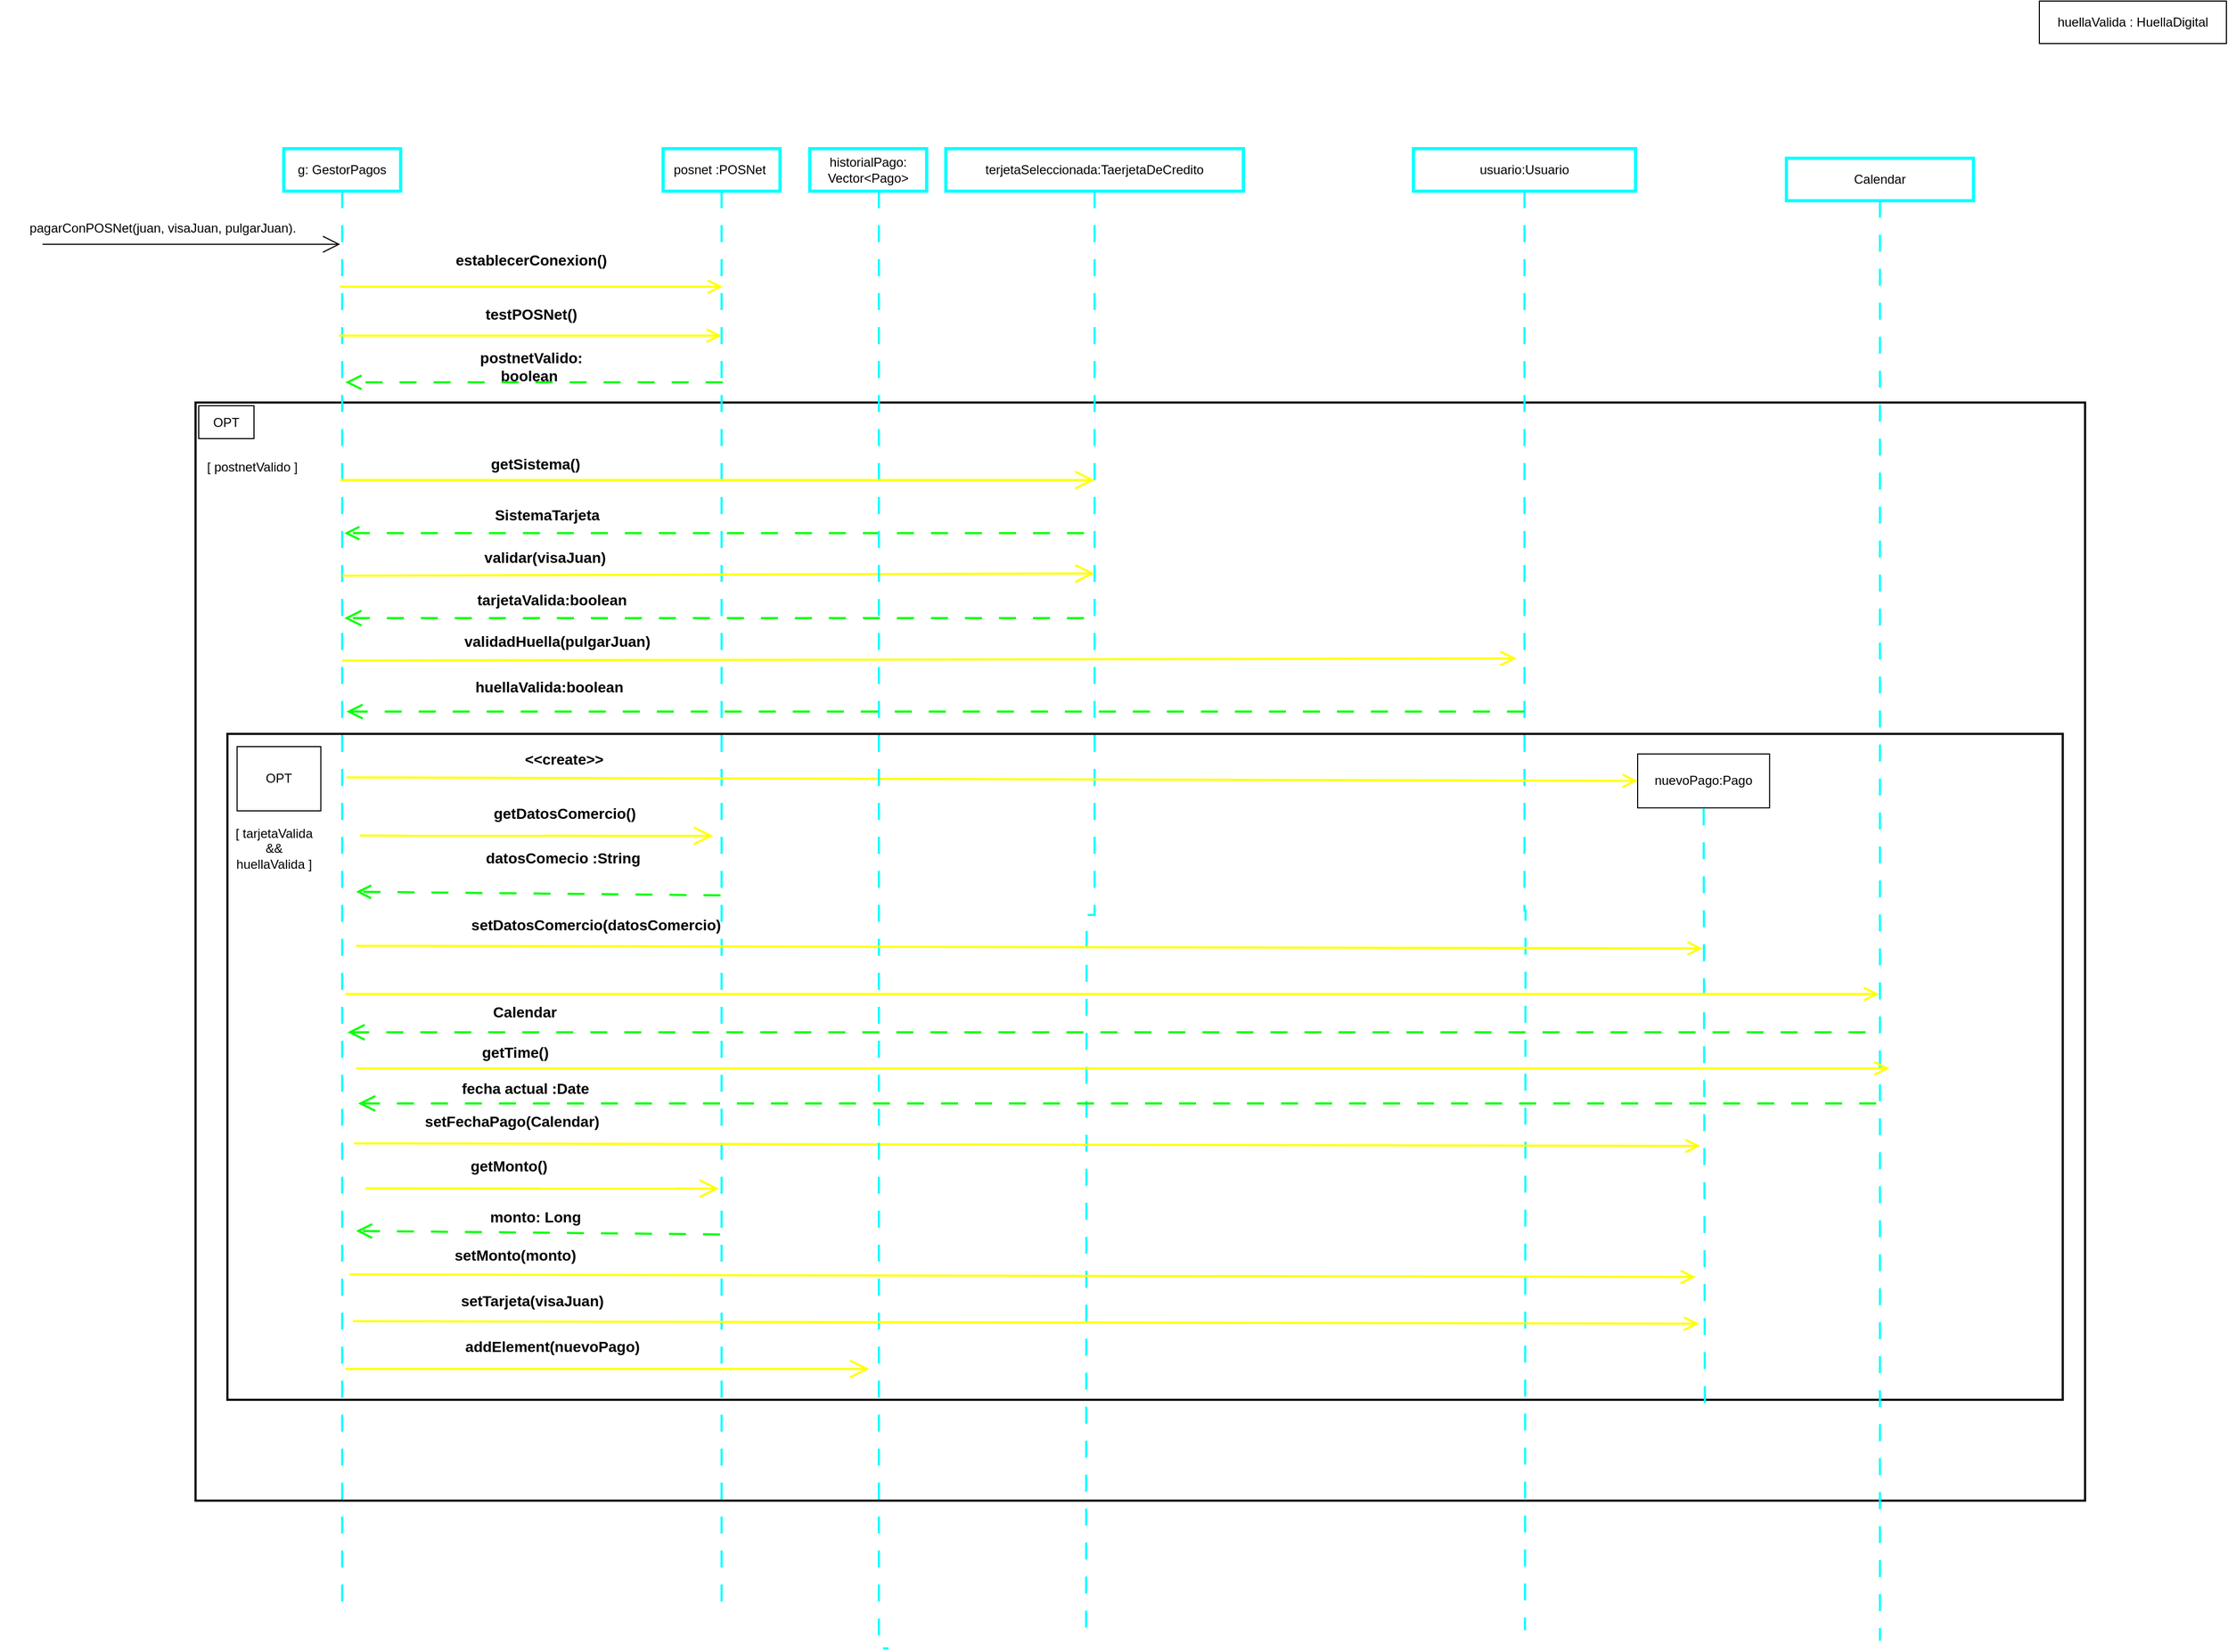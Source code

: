 <mxfile version="24.4.8" type="device">
  <diagram name="Página-1" id="nRb-i9vkuFJ8Q3hu8tPA">
    <mxGraphModel dx="2206" dy="1375" grid="0" gridSize="10" guides="1" tooltips="1" connect="1" arrows="1" fold="1" page="1" pageScale="1" pageWidth="827" pageHeight="1169" math="0" shadow="0">
      <root>
        <mxCell id="0" />
        <mxCell id="1" parent="0" />
        <mxCell id="_12dW9ocviOLbnPMZnDN-18" value="" style="rounded=0;whiteSpace=wrap;html=1;fillColor=none;strokeWidth=2;movable=1;resizable=1;rotatable=1;deletable=1;editable=1;locked=0;connectable=1;" vertex="1" parent="1">
          <mxGeometry x="184" y="399" width="1778" height="1034" as="geometry" />
        </mxCell>
        <mxCell id="_12dW9ocviOLbnPMZnDN-82" value="" style="rounded=0;whiteSpace=wrap;html=1;strokeWidth=2;fillColor=none;" vertex="1" parent="1">
          <mxGeometry x="214" y="711" width="1727" height="627" as="geometry" />
        </mxCell>
        <mxCell id="_12dW9ocviOLbnPMZnDN-280" value="" style="rounded=0;whiteSpace=wrap;html=1;strokeWidth=2;fillColor=none;" vertex="1" parent="1">
          <mxGeometry x="214" y="711" width="1727" height="627" as="geometry" />
        </mxCell>
        <mxCell id="_12dW9ocviOLbnPMZnDN-10" style="edgeStyle=orthogonalEdgeStyle;rounded=0;orthogonalLoop=1;jettySize=auto;html=1;endArrow=none;endFill=0;dashed=1;dashPattern=8 8;strokeWidth=2;strokeColor=#00FFFF;" edge="1" parent="1" source="_12dW9ocviOLbnPMZnDN-2">
          <mxGeometry relative="1" as="geometry">
            <mxPoint x="322" y="1533" as="targetPoint" />
          </mxGeometry>
        </mxCell>
        <mxCell id="_12dW9ocviOLbnPMZnDN-2" value="g: GestorPagos" style="html=1;whiteSpace=wrap;strokeColor=#00FFFF;strokeWidth=3;" vertex="1" parent="1">
          <mxGeometry x="267" y="160" width="110" height="40" as="geometry" />
        </mxCell>
        <mxCell id="_12dW9ocviOLbnPMZnDN-5" value="" style="endArrow=open;html=1;rounded=0;endFill=0;endSize=14;" edge="1" parent="1">
          <mxGeometry width="50" height="50" relative="1" as="geometry">
            <mxPoint x="40" y="250" as="sourcePoint" />
            <mxPoint x="320" y="250" as="targetPoint" />
          </mxGeometry>
        </mxCell>
        <mxCell id="_12dW9ocviOLbnPMZnDN-6" value="pagarConPOSNet(juan, visaJuan, pulgarJuan).&amp;nbsp;" style="text;html=1;align=center;verticalAlign=middle;whiteSpace=wrap;rounded=0;" vertex="1" parent="1">
          <mxGeometry y="220" width="310" height="30" as="geometry" />
        </mxCell>
        <mxCell id="_12dW9ocviOLbnPMZnDN-11" style="edgeStyle=orthogonalEdgeStyle;rounded=0;orthogonalLoop=1;jettySize=auto;html=1;endArrow=none;endFill=0;dashed=1;dashPattern=8 8;strokeWidth=2;strokeColor=#00FFFF;" edge="1" parent="1" source="_12dW9ocviOLbnPMZnDN-7">
          <mxGeometry relative="1" as="geometry">
            <mxPoint x="679" y="1536" as="targetPoint" />
          </mxGeometry>
        </mxCell>
        <mxCell id="_12dW9ocviOLbnPMZnDN-7" value="posnet :POSNet&amp;nbsp;" style="html=1;whiteSpace=wrap;strokeColor=#00FFFF;strokeWidth=3;" vertex="1" parent="1">
          <mxGeometry x="624" y="160" width="110" height="40" as="geometry" />
        </mxCell>
        <mxCell id="_12dW9ocviOLbnPMZnDN-12" value="" style="endArrow=open;rounded=0;strokeWidth=2;endFill=0;endSize=10;strokeColor=#FFFF00;" edge="1" parent="1">
          <mxGeometry width="50" height="50" relative="1" as="geometry">
            <mxPoint x="320" y="290" as="sourcePoint" />
            <mxPoint x="680" y="290" as="targetPoint" />
          </mxGeometry>
        </mxCell>
        <mxCell id="_12dW9ocviOLbnPMZnDN-13" value="establecerConexion()" style="text;html=1;align=center;verticalAlign=middle;whiteSpace=wrap;rounded=0;fontSize=14;fontStyle=1" vertex="1" parent="1">
          <mxGeometry x="420" y="250" width="160" height="30" as="geometry" />
        </mxCell>
        <mxCell id="_12dW9ocviOLbnPMZnDN-14" value="" style="endArrow=open;rounded=0;strokeWidth=2;endFill=0;endSize=10;strokeColor=#FFFF00;" edge="1" parent="1">
          <mxGeometry width="50" height="50" relative="1" as="geometry">
            <mxPoint x="319" y="336" as="sourcePoint" />
            <mxPoint x="679" y="336" as="targetPoint" />
          </mxGeometry>
        </mxCell>
        <mxCell id="_12dW9ocviOLbnPMZnDN-15" value="testPOSNet()" style="text;html=1;align=center;verticalAlign=middle;whiteSpace=wrap;rounded=0;fontSize=14;fontStyle=1" vertex="1" parent="1">
          <mxGeometry x="420" y="301" width="160" height="30" as="geometry" />
        </mxCell>
        <mxCell id="_12dW9ocviOLbnPMZnDN-16" value="" style="endArrow=open;rounded=0;dashed=1;dashPattern=8 8;strokeWidth=2;endFill=0;endSize=11;strokeColor=#00FF00;" edge="1" parent="1">
          <mxGeometry width="50" height="50" relative="1" as="geometry">
            <mxPoint x="680" y="380" as="sourcePoint" />
            <mxPoint x="325" y="380" as="targetPoint" />
          </mxGeometry>
        </mxCell>
        <mxCell id="_12dW9ocviOLbnPMZnDN-17" value="postnetValido: boolean&amp;nbsp;" style="text;html=1;align=center;verticalAlign=middle;whiteSpace=wrap;rounded=0;fontSize=14;fontStyle=1" vertex="1" parent="1">
          <mxGeometry x="430" y="350" width="140" height="30" as="geometry" />
        </mxCell>
        <mxCell id="_12dW9ocviOLbnPMZnDN-23" style="edgeStyle=orthogonalEdgeStyle;rounded=0;orthogonalLoop=1;jettySize=auto;html=1;dashed=1;dashPattern=8 8;endArrow=none;endFill=0;strokeWidth=2;strokeColor=#00FFFF;" edge="1" parent="1" source="_12dW9ocviOLbnPMZnDN-22">
          <mxGeometry relative="1" as="geometry">
            <mxPoint x="1022" y="1563" as="targetPoint" />
          </mxGeometry>
        </mxCell>
        <mxCell id="_12dW9ocviOLbnPMZnDN-22" value="terjetaSeleccionada:TaerjetaDeCredito" style="html=1;whiteSpace=wrap;strokeColor=#00FFFF;strokeWidth=3;" vertex="1" parent="1">
          <mxGeometry x="890" y="160" width="280" height="40" as="geometry" />
        </mxCell>
        <mxCell id="_12dW9ocviOLbnPMZnDN-40" value="" style="endArrow=open;rounded=0;dashed=1;dashPattern=8 8;strokeWidth=2;endFill=0;endSize=10;strokeColor=#00FF00;" edge="1" parent="1">
          <mxGeometry width="50" height="50" relative="1" as="geometry">
            <mxPoint x="1020" y="522" as="sourcePoint" />
            <mxPoint x="324" y="522" as="targetPoint" />
          </mxGeometry>
        </mxCell>
        <mxCell id="_12dW9ocviOLbnPMZnDN-43" value="" style="endArrow=open;rounded=0;strokeWidth=2;endFill=0;endSize=14;strokeColor=#FFFF00;" edge="1" parent="1">
          <mxGeometry width="50" height="50" relative="1" as="geometry">
            <mxPoint x="322" y="562" as="sourcePoint" />
            <mxPoint x="1030" y="560" as="targetPoint" />
          </mxGeometry>
        </mxCell>
        <mxCell id="_12dW9ocviOLbnPMZnDN-49" style="edgeStyle=orthogonalEdgeStyle;rounded=0;orthogonalLoop=1;jettySize=auto;html=1;endArrow=none;endFill=0;dashed=1;dashPattern=8 8;strokeWidth=2;strokeColor=#00FFFF;" edge="1" parent="1" source="_12dW9ocviOLbnPMZnDN-47">
          <mxGeometry relative="1" as="geometry">
            <mxPoint x="1435" y="1555" as="targetPoint" />
          </mxGeometry>
        </mxCell>
        <mxCell id="_12dW9ocviOLbnPMZnDN-47" value="usuario:Usuario" style="html=1;whiteSpace=wrap;strokeColor=#00FFFF;strokeWidth=3;" vertex="1" parent="1">
          <mxGeometry x="1330" y="160" width="209" height="40" as="geometry" />
        </mxCell>
        <mxCell id="_12dW9ocviOLbnPMZnDN-48" value="huellaValida :&amp;nbsp;HuellaDigital" style="html=1;whiteSpace=wrap;" vertex="1" parent="1">
          <mxGeometry x="1919" y="21" width="176" height="40" as="geometry" />
        </mxCell>
        <mxCell id="_12dW9ocviOLbnPMZnDN-89" value="" style="endArrow=open;rounded=0;strokeWidth=2;entryX=0;entryY=0.5;entryDx=0;entryDy=0;endFill=0;endSize=10;strokeColor=#FFFF00;" edge="1" parent="1" target="_12dW9ocviOLbnPMZnDN-87">
          <mxGeometry width="50" height="50" relative="1" as="geometry">
            <mxPoint x="326" y="752" as="sourcePoint" />
            <mxPoint x="1431" y="750" as="targetPoint" />
          </mxGeometry>
        </mxCell>
        <mxCell id="_12dW9ocviOLbnPMZnDN-106" style="edgeStyle=orthogonalEdgeStyle;rounded=0;orthogonalLoop=1;jettySize=auto;html=1;dashed=1;dashPattern=8 8;endArrow=none;endFill=0;strokeWidth=2;strokeColor=#00FFFF;" edge="1" parent="1" source="_12dW9ocviOLbnPMZnDN-105">
          <mxGeometry relative="1" as="geometry">
            <mxPoint x="1769" y="1565" as="targetPoint" />
          </mxGeometry>
        </mxCell>
        <mxCell id="_12dW9ocviOLbnPMZnDN-105" value="Calendar" style="html=1;whiteSpace=wrap;strokeColor=#00FFFF;strokeWidth=3;" vertex="1" parent="1">
          <mxGeometry x="1681" y="169" width="176" height="40" as="geometry" />
        </mxCell>
        <mxCell id="_12dW9ocviOLbnPMZnDN-143" value="" style="endArrow=none;rounded=0;strokeWidth=2;endFill=0;endSize=10;startArrow=open;startFill=0;startSize=12;dashed=1;dashPattern=8 8;strokeColor=#00FF00;" edge="1" parent="1">
          <mxGeometry width="50" height="50" relative="1" as="geometry">
            <mxPoint x="326.997" y="991.998" as="sourcePoint" />
            <mxPoint x="1770" y="992" as="targetPoint" />
          </mxGeometry>
        </mxCell>
        <mxCell id="_12dW9ocviOLbnPMZnDN-147" value="" style="endArrow=open;rounded=0;strokeWidth=2;endFill=0;endSize=10;strokeColor=#FFFF00;" edge="1" parent="1">
          <mxGeometry width="50" height="50" relative="1" as="geometry">
            <mxPoint x="334.997" y="1025.998" as="sourcePoint" />
            <mxPoint x="1778" y="1026" as="targetPoint" />
          </mxGeometry>
        </mxCell>
        <mxCell id="_12dW9ocviOLbnPMZnDN-179" value="" style="endArrow=none;rounded=0;strokeWidth=2;endFill=0;endSize=10;startArrow=open;startFill=0;startSize=12;dashed=1;dashPattern=8 8;strokeColor=#00FF00;" edge="1" parent="1">
          <mxGeometry width="50" height="50" relative="1" as="geometry">
            <mxPoint x="336.997" y="1058.998" as="sourcePoint" />
            <mxPoint x="1780" y="1059" as="targetPoint" />
          </mxGeometry>
        </mxCell>
        <mxCell id="_12dW9ocviOLbnPMZnDN-214" value="" style="endArrow=open;rounded=0;strokeWidth=2;endFill=0;endSize=10;strokeColor=#FFFF00;" edge="1" parent="1">
          <mxGeometry width="50" height="50" relative="1" as="geometry">
            <mxPoint x="333.177" y="1096.568" as="sourcePoint" />
            <mxPoint x="1600" y="1099" as="targetPoint" />
          </mxGeometry>
        </mxCell>
        <mxCell id="_12dW9ocviOLbnPMZnDN-271" style="edgeStyle=orthogonalEdgeStyle;rounded=0;orthogonalLoop=1;jettySize=auto;html=1;endArrow=none;endFill=0;dashed=1;dashPattern=8 8;strokeWidth=2;strokeColor=#00FFFF;" edge="1" parent="1">
          <mxGeometry relative="1" as="geometry">
            <mxPoint x="835.96" y="1572.087" as="targetPoint" />
            <mxPoint x="827.003" y="200" as="sourcePoint" />
            <Array as="points">
              <mxPoint x="826.96" y="1572" />
            </Array>
          </mxGeometry>
        </mxCell>
        <mxCell id="_12dW9ocviOLbnPMZnDN-269" value="historialPago:&lt;div&gt;Vector&amp;lt;Pago&amp;gt;&lt;br&gt;&lt;/div&gt;" style="html=1;whiteSpace=wrap;strokeColor=#00FFFF;strokeWidth=3;" vertex="1" parent="1">
          <mxGeometry x="762" y="160" width="110" height="40" as="geometry" />
        </mxCell>
        <mxCell id="_12dW9ocviOLbnPMZnDN-19" value="OPT" style="rounded=0;whiteSpace=wrap;html=1;" vertex="1" parent="1">
          <mxGeometry x="187" y="402" width="52" height="31" as="geometry" />
        </mxCell>
        <mxCell id="_12dW9ocviOLbnPMZnDN-28" value="" style="endArrow=open;rounded=0;strokeWidth=2;endFill=0;endSize=14;strokeColor=#FFFF00;" edge="1" parent="1">
          <mxGeometry width="50" height="50" relative="1" as="geometry">
            <mxPoint x="320" y="472" as="sourcePoint" />
            <mxPoint x="1030" y="472" as="targetPoint" />
          </mxGeometry>
        </mxCell>
        <mxCell id="_12dW9ocviOLbnPMZnDN-21" value="[ postnetValido ]" style="text;html=1;align=center;verticalAlign=middle;whiteSpace=wrap;rounded=0;" vertex="1" parent="1">
          <mxGeometry x="165" y="440" width="145" height="40" as="geometry" />
        </mxCell>
        <mxCell id="_12dW9ocviOLbnPMZnDN-35" value="getSistema()" style="text;html=1;align=center;verticalAlign=middle;whiteSpace=wrap;rounded=0;fontSize=14;fontStyle=1" vertex="1" parent="1">
          <mxGeometry x="414" y="442" width="180" height="30" as="geometry" />
        </mxCell>
        <mxCell id="_12dW9ocviOLbnPMZnDN-41" value="SistemaTarjeta" style="text;html=1;align=center;verticalAlign=middle;whiteSpace=wrap;rounded=0;fontSize=14;fontStyle=1" vertex="1" parent="1">
          <mxGeometry x="465" y="490" width="100" height="30" as="geometry" />
        </mxCell>
        <mxCell id="_12dW9ocviOLbnPMZnDN-46" value="validar(visaJuan)" style="text;html=1;align=center;verticalAlign=middle;whiteSpace=wrap;rounded=0;fontSize=14;fontStyle=1" vertex="1" parent="1">
          <mxGeometry x="423" y="530" width="180" height="30" as="geometry" />
        </mxCell>
        <mxCell id="_12dW9ocviOLbnPMZnDN-50" value="" style="endArrow=open;rounded=0;strokeWidth=2;endFill=0;endSize=11;strokeColor=#FFFF00;" edge="1" parent="1">
          <mxGeometry width="50" height="50" relative="1" as="geometry">
            <mxPoint x="322" y="642" as="sourcePoint" />
            <mxPoint x="1427" y="640" as="targetPoint" />
          </mxGeometry>
        </mxCell>
        <mxCell id="_12dW9ocviOLbnPMZnDN-51" value="" style="endArrow=open;rounded=0;dashed=1;dashPattern=8 8;strokeWidth=2;endFill=0;endSize=12;strokeColor=#00FF00;" edge="1" parent="1">
          <mxGeometry width="50" height="50" relative="1" as="geometry">
            <mxPoint x="1020" y="602" as="sourcePoint" />
            <mxPoint x="324" y="602" as="targetPoint" />
          </mxGeometry>
        </mxCell>
        <mxCell id="_12dW9ocviOLbnPMZnDN-52" value="tarjetaValida:boolean" style="text;html=1;align=center;verticalAlign=middle;whiteSpace=wrap;rounded=0;fontSize=14;fontStyle=1" vertex="1" parent="1">
          <mxGeometry x="458" y="569.5" width="123" height="31.5" as="geometry" />
        </mxCell>
        <mxCell id="_12dW9ocviOLbnPMZnDN-53" value="validadHuella(pulgarJuan)" style="text;html=1;align=center;verticalAlign=middle;whiteSpace=wrap;rounded=0;fontSize=14;fontStyle=1" vertex="1" parent="1">
          <mxGeometry x="446" y="611" width="157" height="26" as="geometry" />
        </mxCell>
        <mxCell id="_12dW9ocviOLbnPMZnDN-80" value="" style="endArrow=open;rounded=0;dashed=1;dashPattern=8 8;strokeWidth=2;endFill=0;endSize=11;strokeColor=#00FF00;" edge="1" parent="1">
          <mxGeometry width="50" height="50" relative="1" as="geometry">
            <mxPoint x="1434" y="690" as="sourcePoint" />
            <mxPoint x="326" y="690" as="targetPoint" />
          </mxGeometry>
        </mxCell>
        <mxCell id="_12dW9ocviOLbnPMZnDN-81" value="huellaValida:boolean" style="text;html=1;align=center;verticalAlign=middle;whiteSpace=wrap;rounded=0;fontSize=14;fontStyle=1" vertex="1" parent="1">
          <mxGeometry x="440" y="651" width="154" height="32" as="geometry" />
        </mxCell>
        <mxCell id="_12dW9ocviOLbnPMZnDN-83" value="OPT" style="rounded=0;whiteSpace=wrap;html=1;" vertex="1" parent="1">
          <mxGeometry x="223.11" y="723" width="78.776" height="60.5" as="geometry" />
        </mxCell>
        <mxCell id="_12dW9ocviOLbnPMZnDN-85" value="[ tarjetaValida &amp;amp;&amp;amp;&lt;div&gt;huellaValida ]&lt;/div&gt;" style="text;html=1;align=center;verticalAlign=middle;whiteSpace=wrap;rounded=0;" vertex="1" parent="1">
          <mxGeometry x="219" y="777" width="78.06" height="83.33" as="geometry" />
        </mxCell>
        <mxCell id="_12dW9ocviOLbnPMZnDN-87" value="nuevoPago:Pago" style="html=1;whiteSpace=wrap;" vertex="1" parent="1">
          <mxGeometry x="1541.005" y="729.919" width="124.149" height="50.75" as="geometry" />
        </mxCell>
        <mxCell id="_12dW9ocviOLbnPMZnDN-91" value="&amp;lt;&amp;lt;create&amp;gt;&amp;gt;" style="text;html=1;align=center;verticalAlign=middle;whiteSpace=wrap;rounded=0;fontSize=14;fontStyle=1" vertex="1" parent="1">
          <mxGeometry x="480.959" y="708.008" width="100.445" height="53.167" as="geometry" />
        </mxCell>
        <mxCell id="_12dW9ocviOLbnPMZnDN-93" value="" style="endArrow=none;html=1;rounded=0;dashed=1;dashPattern=8 8;strokeWidth=2;exitX=0.805;exitY=1.005;exitDx=0;exitDy=0;exitPerimeter=0;strokeColor=#00FFFF;" edge="1" parent="1" source="_12dW9ocviOLbnPMZnDN-82" target="_12dW9ocviOLbnPMZnDN-87">
          <mxGeometry width="50" height="50" relative="1" as="geometry">
            <mxPoint x="1605" y="1175" as="sourcePoint" />
            <mxPoint x="1777.354" y="934.667" as="targetPoint" />
          </mxGeometry>
        </mxCell>
        <mxCell id="_12dW9ocviOLbnPMZnDN-96" value="" style="endArrow=open;rounded=0;strokeWidth=2;endFill=0;endSize=14;strokeColor=#FFFF00;" edge="1" parent="1">
          <mxGeometry width="50" height="50" relative="1" as="geometry">
            <mxPoint x="338.562" y="806.797" as="sourcePoint" />
            <mxPoint x="671" y="807" as="targetPoint" />
          </mxGeometry>
        </mxCell>
        <mxCell id="_12dW9ocviOLbnPMZnDN-98" value="getDatosComercio()" style="text;html=1;align=center;verticalAlign=middle;whiteSpace=wrap;rounded=0;fontSize=14;fontStyle=1" vertex="1" parent="1">
          <mxGeometry x="427.912" y="756.898" width="206.532" height="58.667" as="geometry" />
        </mxCell>
        <mxCell id="_12dW9ocviOLbnPMZnDN-99" value="" style="endArrow=open;rounded=0;dashed=1;dashPattern=8 8;strokeWidth=2;endFill=0;endSize=10;strokeColor=#00FF00;" edge="1" parent="1">
          <mxGeometry width="50" height="50" relative="1" as="geometry">
            <mxPoint x="678" y="863" as="sourcePoint" />
            <mxPoint x="335.016" y="859.676" as="targetPoint" />
          </mxGeometry>
        </mxCell>
        <mxCell id="_12dW9ocviOLbnPMZnDN-102" value="&amp;nbsp;datosComecio :String" style="text;html=1;align=center;verticalAlign=middle;whiteSpace=wrap;rounded=0;fontSize=14;fontStyle=1" vertex="1" parent="1">
          <mxGeometry x="449.312" y="800.804" width="158.003" height="55.0" as="geometry" />
        </mxCell>
        <mxCell id="_12dW9ocviOLbnPMZnDN-103" value="" style="endArrow=open;rounded=0;strokeWidth=2;endFill=0;endSize=10;strokeColor=#FFFF00;" edge="1" parent="1">
          <mxGeometry width="50" height="50" relative="1" as="geometry">
            <mxPoint x="335.177" y="910.568" as="sourcePoint" />
            <mxPoint x="1602" y="913" as="targetPoint" />
          </mxGeometry>
        </mxCell>
        <mxCell id="_12dW9ocviOLbnPMZnDN-104" value="setDatosComercio(datosComercio)" style="text;html=1;align=center;verticalAlign=middle;whiteSpace=wrap;rounded=0;fontSize=14;fontStyle=1" vertex="1" parent="1">
          <mxGeometry x="435.753" y="875.644" width="249.744" height="29.935" as="geometry" />
        </mxCell>
        <mxCell id="_12dW9ocviOLbnPMZnDN-109" value="" style="endArrow=open;rounded=0;strokeWidth=2;endFill=0;endSize=10;strokeColor=#FFFF00;" edge="1" parent="1">
          <mxGeometry width="50" height="50" relative="1" as="geometry">
            <mxPoint x="324.997" y="955.998" as="sourcePoint" />
            <mxPoint x="1768" y="956" as="targetPoint" />
          </mxGeometry>
        </mxCell>
        <mxCell id="_12dW9ocviOLbnPMZnDN-141" value="&lt;font color=&quot;#ffffff&quot; style=&quot;font-size: 14px;&quot;&gt;getInstance().&lt;/font&gt;" style="text;html=1;align=center;verticalAlign=middle;whiteSpace=wrap;rounded=0;fillColor=none;fontSize=14;fontStyle=1" vertex="1" parent="1">
          <mxGeometry x="452" y="921.83" width="122" height="24" as="geometry" />
        </mxCell>
        <mxCell id="_12dW9ocviOLbnPMZnDN-145" value="Calendar" style="text;html=1;align=center;verticalAlign=middle;whiteSpace=wrap;rounded=0;fontSize=14;fontStyle=1" vertex="1" parent="1">
          <mxGeometry x="464" y="958" width="60" height="30" as="geometry" />
        </mxCell>
        <mxCell id="_12dW9ocviOLbnPMZnDN-178" value="getTime()" style="text;html=1;align=center;verticalAlign=middle;whiteSpace=wrap;rounded=0;fontSize=14;fontStyle=1" vertex="1" parent="1">
          <mxGeometry x="455" y="996" width="60" height="30" as="geometry" />
        </mxCell>
        <mxCell id="_12dW9ocviOLbnPMZnDN-180" value="fecha actual :Date" style="text;html=1;align=center;verticalAlign=middle;whiteSpace=wrap;rounded=0;fontSize=14;fontStyle=1" vertex="1" parent="1">
          <mxGeometry x="424.5" y="1041" width="139" height="8" as="geometry" />
        </mxCell>
        <mxCell id="_12dW9ocviOLbnPMZnDN-216" value="setFechaPago(Calendar)" style="text;html=1;align=center;verticalAlign=middle;whiteSpace=wrap;rounded=0;fontSize=14;fontStyle=1" vertex="1" parent="1">
          <mxGeometry x="452" y="1061" width="60" height="30" as="geometry" />
        </mxCell>
        <mxCell id="_12dW9ocviOLbnPMZnDN-219" value="" style="endArrow=open;rounded=0;strokeWidth=2;endFill=0;endSize=14;strokeColor=#FFFF00;" edge="1" parent="1">
          <mxGeometry width="50" height="50" relative="1" as="geometry">
            <mxPoint x="344.002" y="1138.997" as="sourcePoint" />
            <mxPoint x="676.44" y="1139.2" as="targetPoint" />
          </mxGeometry>
        </mxCell>
        <mxCell id="_12dW9ocviOLbnPMZnDN-220" value="getMonto()" style="text;html=1;align=center;verticalAlign=middle;whiteSpace=wrap;rounded=0;fontSize=14;fontStyle=1" vertex="1" parent="1">
          <mxGeometry x="449" y="1103" width="60" height="30" as="geometry" />
        </mxCell>
        <mxCell id="_12dW9ocviOLbnPMZnDN-259" value="" style="endArrow=open;rounded=0;dashed=1;dashPattern=8 8;strokeWidth=2;endSize=11;endFill=0;strokeColor=#00FF00;" edge="1" parent="1">
          <mxGeometry width="50" height="50" relative="1" as="geometry">
            <mxPoint x="677.49" y="1182.32" as="sourcePoint" />
            <mxPoint x="335" y="1179" as="targetPoint" />
          </mxGeometry>
        </mxCell>
        <mxCell id="_12dW9ocviOLbnPMZnDN-260" value="monto: Long" style="text;html=1;align=center;verticalAlign=middle;whiteSpace=wrap;rounded=0;fontSize=14;fontStyle=1" vertex="1" parent="1">
          <mxGeometry x="446" y="1151" width="116" height="30" as="geometry" />
        </mxCell>
        <mxCell id="_12dW9ocviOLbnPMZnDN-261" value="" style="endArrow=open;rounded=0;strokeWidth=2;endFill=0;endSize=10;strokeColor=#FFFF00;" edge="1" parent="1">
          <mxGeometry width="50" height="50" relative="1" as="geometry">
            <mxPoint x="328.807" y="1219.998" as="sourcePoint" />
            <mxPoint x="1595.63" y="1222.43" as="targetPoint" />
          </mxGeometry>
        </mxCell>
        <mxCell id="_12dW9ocviOLbnPMZnDN-265" value="setMonto(monto)" style="text;html=1;align=center;verticalAlign=middle;whiteSpace=wrap;rounded=0;fontSize=14;fontStyle=1" vertex="1" parent="1">
          <mxGeometry x="455" y="1187" width="60" height="30" as="geometry" />
        </mxCell>
        <mxCell id="_12dW9ocviOLbnPMZnDN-266" value="" style="endArrow=open;rounded=0;strokeWidth=2;endFill=0;endSize=10;strokeColor=#FFFF00;" edge="1" parent="1">
          <mxGeometry width="50" height="50" relative="1" as="geometry">
            <mxPoint x="331.997" y="1263.998" as="sourcePoint" />
            <mxPoint x="1598.82" y="1266.43" as="targetPoint" />
          </mxGeometry>
        </mxCell>
        <mxCell id="_12dW9ocviOLbnPMZnDN-267" value="setTarjeta(visaJuan)" style="text;html=1;align=center;verticalAlign=middle;whiteSpace=wrap;rounded=0;fontSize=14;fontStyle=1" vertex="1" parent="1">
          <mxGeometry x="431" y="1230" width="140" height="30" as="geometry" />
        </mxCell>
        <mxCell id="_12dW9ocviOLbnPMZnDN-272" value="" style="endArrow=open;rounded=0;strokeWidth=2;endFill=0;endSize=14;strokeColor=#FFFF00;" edge="1" parent="1">
          <mxGeometry width="50" height="50" relative="1" as="geometry">
            <mxPoint x="325.002" y="1308.997" as="sourcePoint" />
            <mxPoint x="818" y="1309" as="targetPoint" />
          </mxGeometry>
        </mxCell>
        <mxCell id="_12dW9ocviOLbnPMZnDN-273" value="addElement(nuevoPago)" style="text;html=1;align=center;verticalAlign=middle;whiteSpace=wrap;rounded=0;fontSize=14;fontStyle=1" vertex="1" parent="1">
          <mxGeometry x="436" y="1272" width="168" height="31" as="geometry" />
        </mxCell>
      </root>
    </mxGraphModel>
  </diagram>
</mxfile>
